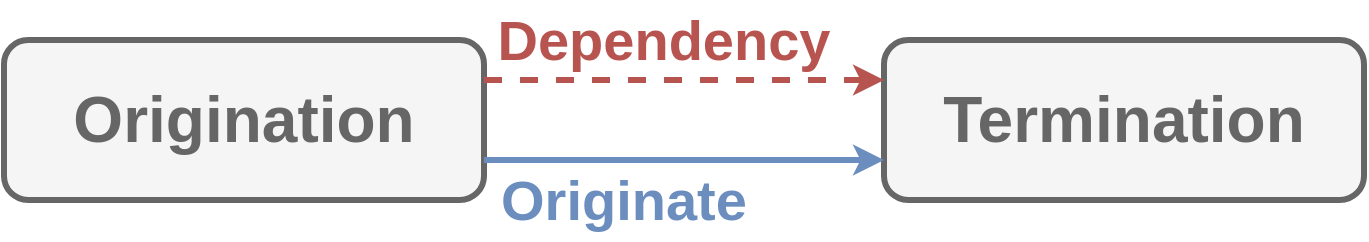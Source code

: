 <mxfile version="14.3.1" type="google"><diagram id="gIC-P3XVZgYCY64oVcCS" name="Page-1"><mxGraphModel dx="1422" dy="705" grid="1" gridSize="10" guides="1" tooltips="1" connect="1" arrows="1" fold="1" page="1" pageScale="1" pageWidth="827" pageHeight="1169" math="0" shadow="0"><root><mxCell id="0"/><mxCell id="1" parent="0"/><mxCell id="AwhOf1gein58tBQgA_gX-1" value="&lt;font style=&quot;font-size: 32px&quot; color=&quot;#666666&quot;&gt;&lt;b&gt;Origination&lt;/b&gt;&lt;/font&gt;" style="rounded=1;whiteSpace=wrap;html=1;fillColor=#f5f5f5;strokeColor=#666666;strokeWidth=3;fontColor=#333333;" parent="1" vertex="1"><mxGeometry x="40" y="120" width="240" height="80" as="geometry"/></mxCell><mxCell id="AwhOf1gein58tBQgA_gX-2" value="&lt;font style=&quot;font-size: 32px&quot; color=&quot;#666666&quot;&gt;&lt;b&gt;Termination&lt;/b&gt;&lt;/font&gt;" style="rounded=1;whiteSpace=wrap;html=1;fillColor=#f5f5f5;strokeColor=#666666;strokeWidth=3;fontColor=#333333;" parent="1" vertex="1"><mxGeometry x="480" y="120" width="240" height="80" as="geometry"/></mxCell><mxCell id="AwhOf1gein58tBQgA_gX-3" value="" style="endArrow=classic;html=1;exitX=1;exitY=0.25;exitDx=0;exitDy=0;entryX=0;entryY=0.25;entryDx=0;entryDy=0;fillColor=#f8cecc;strokeColor=#b85450;strokeWidth=3;dashed=1;" parent="1" source="AwhOf1gein58tBQgA_gX-1" target="AwhOf1gein58tBQgA_gX-2" edge="1"><mxGeometry width="50" height="50" relative="1" as="geometry"><mxPoint x="680" y="350" as="sourcePoint"/><mxPoint x="730" y="300" as="targetPoint"/></mxGeometry></mxCell><mxCell id="AwhOf1gein58tBQgA_gX-4" value="" style="endArrow=classic;html=1;exitX=1;exitY=0.75;exitDx=0;exitDy=0;entryX=0;entryY=0.75;entryDx=0;entryDy=0;strokeWidth=3;fillColor=#dae8fc;strokeColor=#6c8ebf;elbow=vertical;" parent="1" source="AwhOf1gein58tBQgA_gX-1" target="AwhOf1gein58tBQgA_gX-2" edge="1"><mxGeometry width="50" height="50" relative="1" as="geometry"><mxPoint x="280" y="320" as="sourcePoint"/><mxPoint x="530" y="150" as="targetPoint"/></mxGeometry></mxCell><mxCell id="AwhOf1gein58tBQgA_gX-5" value="&lt;b&gt;&lt;font style=&quot;font-size: 28px&quot; color=&quot;#b85450&quot;&gt;Dependency&lt;/font&gt;&lt;/b&gt;" style="text;html=1;align=center;verticalAlign=middle;whiteSpace=wrap;rounded=0;" parent="1" vertex="1"><mxGeometry x="280" y="100" width="180" height="40" as="geometry"/></mxCell><mxCell id="AwhOf1gein58tBQgA_gX-6" value="&lt;b&gt;&lt;font style=&quot;font-size: 28px&quot; color=&quot;#6c8ebf&quot;&gt;Originate&lt;/font&gt;&lt;/b&gt;" style="text;html=1;align=center;verticalAlign=middle;whiteSpace=wrap;rounded=0;" parent="1" vertex="1"><mxGeometry x="280" y="180" width="140" height="40" as="geometry"/></mxCell></root></mxGraphModel></diagram></mxfile>